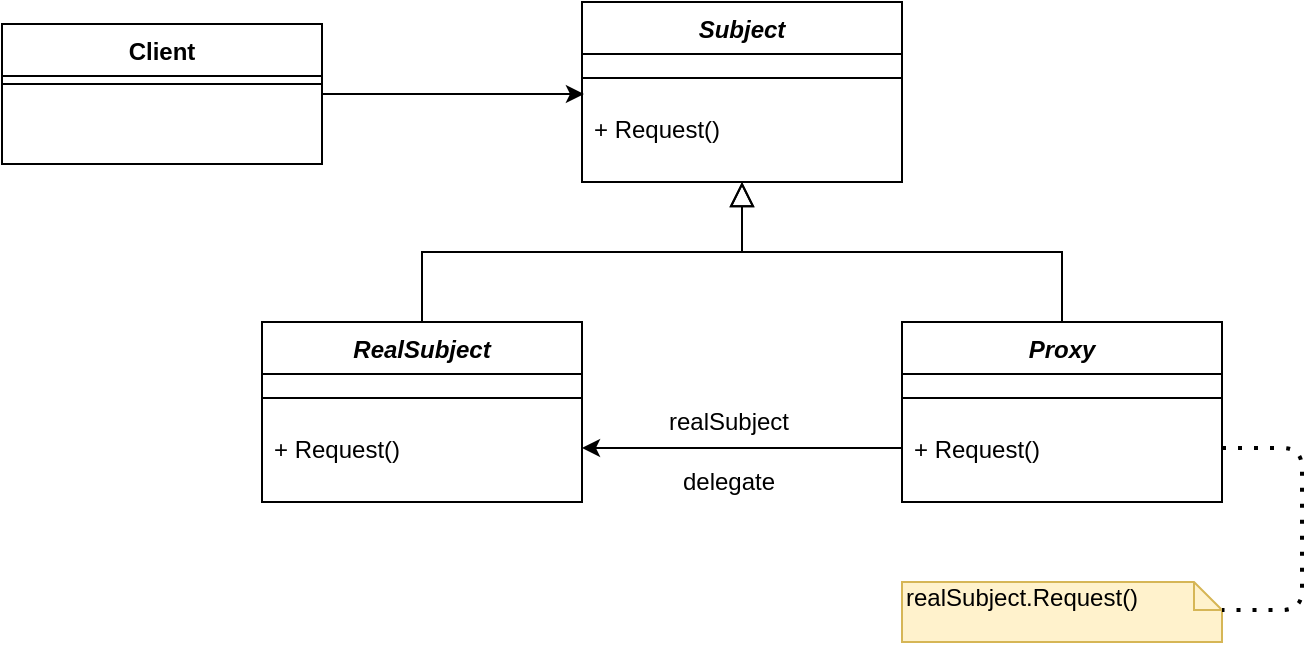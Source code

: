 <mxfile version="13.7.4" type="device"><diagram id="C5RBs43oDa-KdzZeNtuy" name="Page-1"><mxGraphModel dx="1298" dy="785" grid="1" gridSize="10" guides="1" tooltips="1" connect="1" arrows="1" fold="1" page="1" pageScale="1" pageWidth="827" pageHeight="1169" math="0" shadow="0"><root><mxCell id="WIyWlLk6GJQsqaUBKTNV-0"/><mxCell id="WIyWlLk6GJQsqaUBKTNV-1" parent="WIyWlLk6GJQsqaUBKTNV-0"/><mxCell id="qc-IKMApUL5cb2I5Qncy-11" style="edgeStyle=orthogonalEdgeStyle;rounded=0;orthogonalLoop=1;jettySize=auto;html=1;entryX=0.006;entryY=-0.154;entryDx=0;entryDy=0;entryPerimeter=0;" edge="1" parent="WIyWlLk6GJQsqaUBKTNV-1" source="qc-IKMApUL5cb2I5Qncy-6" target="qc-IKMApUL5cb2I5Qncy-5"><mxGeometry relative="1" as="geometry"/></mxCell><mxCell id="qc-IKMApUL5cb2I5Qncy-15" value="" style="endArrow=block;endSize=10;endFill=0;shadow=0;strokeWidth=1;rounded=0;edgeStyle=elbowEdgeStyle;elbow=vertical;exitX=0.5;exitY=0;exitDx=0;exitDy=0;entryX=0.5;entryY=1;entryDx=0;entryDy=0;" edge="1" parent="WIyWlLk6GJQsqaUBKTNV-1" source="qc-IKMApUL5cb2I5Qncy-12" target="qc-IKMApUL5cb2I5Qncy-0"><mxGeometry width="160" relative="1" as="geometry"><mxPoint x="330" y="80" as="sourcePoint"/><mxPoint x="320" y="80" as="targetPoint"/></mxGeometry></mxCell><mxCell id="qc-IKMApUL5cb2I5Qncy-21" value="" style="endArrow=block;endSize=10;endFill=0;shadow=0;strokeWidth=1;rounded=0;edgeStyle=elbowEdgeStyle;elbow=vertical;exitX=0.5;exitY=0;exitDx=0;exitDy=0;entryX=0.5;entryY=1;entryDx=0;entryDy=0;" edge="1" parent="WIyWlLk6GJQsqaUBKTNV-1" source="qc-IKMApUL5cb2I5Qncy-16" target="qc-IKMApUL5cb2I5Qncy-0"><mxGeometry width="160" relative="1" as="geometry"><mxPoint x="600" y="150" as="sourcePoint"/><mxPoint x="760" y="80" as="targetPoint"/></mxGeometry></mxCell><mxCell id="qc-IKMApUL5cb2I5Qncy-22" style="edgeStyle=orthogonalEdgeStyle;rounded=0;orthogonalLoop=1;jettySize=auto;html=1;entryX=1;entryY=0.5;entryDx=0;entryDy=0;" edge="1" parent="WIyWlLk6GJQsqaUBKTNV-1" source="qc-IKMApUL5cb2I5Qncy-18" target="qc-IKMApUL5cb2I5Qncy-14"><mxGeometry relative="1" as="geometry"/></mxCell><mxCell id="qc-IKMApUL5cb2I5Qncy-23" value="realSubject" style="text;html=1;align=center;verticalAlign=middle;resizable=0;points=[];autosize=1;" vertex="1" parent="WIyWlLk6GJQsqaUBKTNV-1"><mxGeometry x="403" y="280" width="80" height="20" as="geometry"/></mxCell><mxCell id="qc-IKMApUL5cb2I5Qncy-24" value="realSubject.Request()" style="shape=note;whiteSpace=wrap;html=1;size=14;verticalAlign=top;align=left;spacingTop=-6;fillColor=#fff2cc;strokeColor=#d6b656;" vertex="1" parent="WIyWlLk6GJQsqaUBKTNV-1"><mxGeometry x="530" y="370" width="160" height="30" as="geometry"/></mxCell><mxCell id="qc-IKMApUL5cb2I5Qncy-25" value="" style="endArrow=none;dashed=1;html=1;dashPattern=1 3;strokeWidth=2;entryX=0;entryY=0;entryDx=160;entryDy=14;entryPerimeter=0;exitX=1;exitY=0.5;exitDx=0;exitDy=0;" edge="1" parent="WIyWlLk6GJQsqaUBKTNV-1" source="qc-IKMApUL5cb2I5Qncy-18" target="qc-IKMApUL5cb2I5Qncy-24"><mxGeometry width="50" height="50" relative="1" as="geometry"><mxPoint x="340" y="420" as="sourcePoint"/><mxPoint x="390" y="370" as="targetPoint"/><Array as="points"><mxPoint x="730" y="303"/><mxPoint x="730" y="384"/></Array></mxGeometry></mxCell><mxCell id="qc-IKMApUL5cb2I5Qncy-26" value="delegate" style="text;html=1;align=center;verticalAlign=middle;resizable=0;points=[];autosize=1;" vertex="1" parent="WIyWlLk6GJQsqaUBKTNV-1"><mxGeometry x="413" y="310" width="60" height="20" as="geometry"/></mxCell><mxCell id="qc-IKMApUL5cb2I5Qncy-0" value="Subject" style="swimlane;fontStyle=3;align=center;verticalAlign=top;childLayout=stackLayout;horizontal=1;startSize=26;horizontalStack=0;resizeParent=1;resizeLast=0;collapsible=1;marginBottom=0;rounded=0;shadow=0;strokeWidth=1;" vertex="1" parent="WIyWlLk6GJQsqaUBKTNV-1" treatAsSingle="0"><mxGeometry x="370" y="80" width="160" height="90" as="geometry"><mxRectangle x="230" y="140" width="160" height="26" as="alternateBounds"/></mxGeometry></mxCell><mxCell id="qc-IKMApUL5cb2I5Qncy-4" value="" style="line;html=1;strokeWidth=1;align=left;verticalAlign=middle;spacingTop=-1;spacingLeft=3;spacingRight=3;rotatable=0;labelPosition=right;points=[];portConstraint=eastwest;" vertex="1" parent="qc-IKMApUL5cb2I5Qncy-0"><mxGeometry y="26" width="160" height="24" as="geometry"/></mxCell><mxCell id="qc-IKMApUL5cb2I5Qncy-5" value="+ Request()" style="text;align=left;verticalAlign=top;spacingLeft=4;spacingRight=4;overflow=hidden;rotatable=0;points=[[0,0.5],[1,0.5]];portConstraint=eastwest;" vertex="1" parent="qc-IKMApUL5cb2I5Qncy-0"><mxGeometry y="50" width="160" height="26" as="geometry"/></mxCell><mxCell id="qc-IKMApUL5cb2I5Qncy-6" value="Client" style="swimlane;fontStyle=1;align=center;verticalAlign=top;childLayout=stackLayout;horizontal=1;startSize=26;horizontalStack=0;resizeParent=1;resizeLast=0;collapsible=1;marginBottom=0;rounded=0;shadow=0;strokeWidth=1;" vertex="1" parent="WIyWlLk6GJQsqaUBKTNV-1" treatAsSingle="0"><mxGeometry x="80" y="91" width="160" height="70" as="geometry"><mxRectangle x="340" y="380" width="170" height="26" as="alternateBounds"/></mxGeometry></mxCell><mxCell id="qc-IKMApUL5cb2I5Qncy-8" value="" style="line;html=1;strokeWidth=1;align=left;verticalAlign=middle;spacingTop=-1;spacingLeft=3;spacingRight=3;rotatable=0;labelPosition=right;points=[];portConstraint=eastwest;" vertex="1" parent="qc-IKMApUL5cb2I5Qncy-6"><mxGeometry y="26" width="160" height="8" as="geometry"/></mxCell><mxCell id="qc-IKMApUL5cb2I5Qncy-12" value="RealSubject" style="swimlane;fontStyle=3;align=center;verticalAlign=top;childLayout=stackLayout;horizontal=1;startSize=26;horizontalStack=0;resizeParent=1;resizeLast=0;collapsible=1;marginBottom=0;rounded=0;shadow=0;strokeWidth=1;" vertex="1" parent="WIyWlLk6GJQsqaUBKTNV-1" treatAsSingle="0"><mxGeometry x="210" y="240" width="160" height="90" as="geometry"><mxRectangle x="230" y="140" width="160" height="26" as="alternateBounds"/></mxGeometry></mxCell><mxCell id="qc-IKMApUL5cb2I5Qncy-13" value="" style="line;html=1;strokeWidth=1;align=left;verticalAlign=middle;spacingTop=-1;spacingLeft=3;spacingRight=3;rotatable=0;labelPosition=right;points=[];portConstraint=eastwest;" vertex="1" parent="qc-IKMApUL5cb2I5Qncy-12"><mxGeometry y="26" width="160" height="24" as="geometry"/></mxCell><mxCell id="qc-IKMApUL5cb2I5Qncy-14" value="+ Request()" style="text;align=left;verticalAlign=top;spacingLeft=4;spacingRight=4;overflow=hidden;rotatable=0;points=[[0,0.5],[1,0.5]];portConstraint=eastwest;" vertex="1" parent="qc-IKMApUL5cb2I5Qncy-12"><mxGeometry y="50" width="160" height="26" as="geometry"/></mxCell><mxCell id="qc-IKMApUL5cb2I5Qncy-16" value="Proxy" style="swimlane;fontStyle=3;align=center;verticalAlign=top;childLayout=stackLayout;horizontal=1;startSize=26;horizontalStack=0;resizeParent=1;resizeLast=0;collapsible=1;marginBottom=0;rounded=0;shadow=0;strokeWidth=1;" vertex="1" parent="WIyWlLk6GJQsqaUBKTNV-1" treatAsSingle="0"><mxGeometry x="530" y="240" width="160" height="90" as="geometry"><mxRectangle x="230" y="140" width="160" height="26" as="alternateBounds"/></mxGeometry></mxCell><mxCell id="qc-IKMApUL5cb2I5Qncy-17" value="" style="line;html=1;strokeWidth=1;align=left;verticalAlign=middle;spacingTop=-1;spacingLeft=3;spacingRight=3;rotatable=0;labelPosition=right;points=[];portConstraint=eastwest;" vertex="1" parent="qc-IKMApUL5cb2I5Qncy-16"><mxGeometry y="26" width="160" height="24" as="geometry"/></mxCell><mxCell id="qc-IKMApUL5cb2I5Qncy-18" value="+ Request()" style="text;align=left;verticalAlign=top;spacingLeft=4;spacingRight=4;overflow=hidden;rotatable=0;points=[[0,0.5],[1,0.5]];portConstraint=eastwest;" vertex="1" parent="qc-IKMApUL5cb2I5Qncy-16"><mxGeometry y="50" width="160" height="26" as="geometry"/></mxCell></root></mxGraphModel></diagram></mxfile>